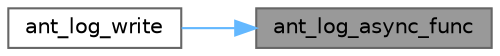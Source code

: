 digraph "ant_log_async_func"
{
 // LATEX_PDF_SIZE
  bgcolor="transparent";
  edge [fontname=Helvetica,fontsize=10,labelfontname=Helvetica,labelfontsize=10];
  node [fontname=Helvetica,fontsize=10,shape=box,height=0.2,width=0.4];
  rankdir="RL";
  Node1 [id="Node000001",label="ant_log_async_func",height=0.2,width=0.4,color="gray40", fillcolor="grey60", style="filled", fontcolor="black",tooltip="Функция-обёртка для асинхронного вывода логов через event loop."];
  Node1 -> Node2 [id="edge1_Node000001_Node000002",dir="back",color="steelblue1",style="solid",tooltip=" "];
  Node2 [id="Node000002",label="ant_log_write",height=0.2,width=0.4,color="grey40", fillcolor="white", style="filled",URL="$group___ant_logger.html#ga0aa4315bcae65fafb912aa5319c64417",tooltip="Основная функция логирования (используйте макросы)."];
}
